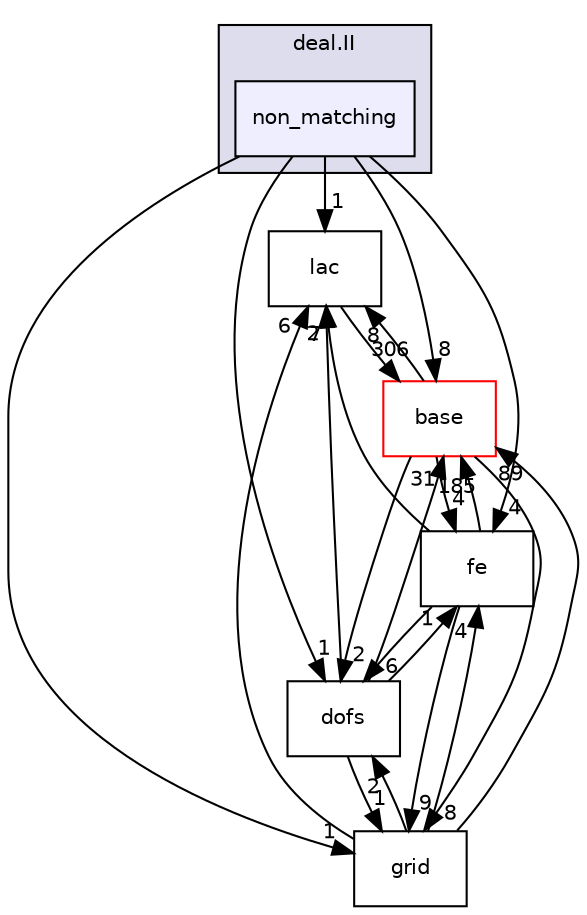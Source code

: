 digraph "include/deal.II/non_matching" {
  compound=true
  node [ fontsize="10", fontname="Helvetica"];
  edge [ labelfontsize="10", labelfontname="Helvetica"];
  subgraph clusterdir_ee90d91a514b839c31faec7a1d916f67 {
    graph [ bgcolor="#ddddee", pencolor="black", label="deal.II" fontname="Helvetica", fontsize="10", URL="dir_ee90d91a514b839c31faec7a1d916f67.html"]
  dir_1a13f2884faccc64ea82a419252cfc11 [shape=box, label="non_matching", style="filled", fillcolor="#eeeeff", pencolor="black", URL="dir_1a13f2884faccc64ea82a419252cfc11.html"];
  }
  dir_b2430326e20a3ae038db3bac19f0573b [shape=box label="lac" URL="dir_b2430326e20a3ae038db3bac19f0573b.html"];
  dir_a933ab6cde53f9fa4d29dc295cb0ac5f [shape=box label="grid" URL="dir_a933ab6cde53f9fa4d29dc295cb0ac5f.html"];
  dir_90a2ad6518b731f1dc196d14153b8b6b [shape=box label="base" fillcolor="white" style="filled" color="red" URL="dir_90a2ad6518b731f1dc196d14153b8b6b.html"];
  dir_1a6d8571b8eba91bded1d6534762df79 [shape=box label="dofs" URL="dir_1a6d8571b8eba91bded1d6534762df79.html"];
  dir_9706acb4d69a98d7c15ebe226493116f [shape=box label="fe" URL="dir_9706acb4d69a98d7c15ebe226493116f.html"];
  dir_b2430326e20a3ae038db3bac19f0573b->dir_90a2ad6518b731f1dc196d14153b8b6b [headlabel="306", labeldistance=1.5 headhref="dir_000013_000010.html"];
  dir_a933ab6cde53f9fa4d29dc295cb0ac5f->dir_b2430326e20a3ae038db3bac19f0573b [headlabel="6", labeldistance=1.5 headhref="dir_000019_000013.html"];
  dir_a933ab6cde53f9fa4d29dc295cb0ac5f->dir_90a2ad6518b731f1dc196d14153b8b6b [headlabel="89", labeldistance=1.5 headhref="dir_000019_000010.html"];
  dir_a933ab6cde53f9fa4d29dc295cb0ac5f->dir_1a6d8571b8eba91bded1d6534762df79 [headlabel="2", labeldistance=1.5 headhref="dir_000019_000106.html"];
  dir_a933ab6cde53f9fa4d29dc295cb0ac5f->dir_9706acb4d69a98d7c15ebe226493116f [headlabel="4", labeldistance=1.5 headhref="dir_000019_000016.html"];
  dir_1a13f2884faccc64ea82a419252cfc11->dir_b2430326e20a3ae038db3bac19f0573b [headlabel="1", labeldistance=1.5 headhref="dir_000118_000013.html"];
  dir_1a13f2884faccc64ea82a419252cfc11->dir_a933ab6cde53f9fa4d29dc295cb0ac5f [headlabel="1", labeldistance=1.5 headhref="dir_000118_000019.html"];
  dir_1a13f2884faccc64ea82a419252cfc11->dir_90a2ad6518b731f1dc196d14153b8b6b [headlabel="8", labeldistance=1.5 headhref="dir_000118_000010.html"];
  dir_1a13f2884faccc64ea82a419252cfc11->dir_1a6d8571b8eba91bded1d6534762df79 [headlabel="1", labeldistance=1.5 headhref="dir_000118_000106.html"];
  dir_1a13f2884faccc64ea82a419252cfc11->dir_9706acb4d69a98d7c15ebe226493116f [headlabel="4", labeldistance=1.5 headhref="dir_000118_000016.html"];
  dir_90a2ad6518b731f1dc196d14153b8b6b->dir_b2430326e20a3ae038db3bac19f0573b [headlabel="8", labeldistance=1.5 headhref="dir_000010_000013.html"];
  dir_90a2ad6518b731f1dc196d14153b8b6b->dir_a933ab6cde53f9fa4d29dc295cb0ac5f [headlabel="8", labeldistance=1.5 headhref="dir_000010_000019.html"];
  dir_90a2ad6518b731f1dc196d14153b8b6b->dir_1a6d8571b8eba91bded1d6534762df79 [headlabel="2", labeldistance=1.5 headhref="dir_000010_000106.html"];
  dir_90a2ad6518b731f1dc196d14153b8b6b->dir_9706acb4d69a98d7c15ebe226493116f [headlabel="4", labeldistance=1.5 headhref="dir_000010_000016.html"];
  dir_1a6d8571b8eba91bded1d6534762df79->dir_b2430326e20a3ae038db3bac19f0573b [headlabel="2", labeldistance=1.5 headhref="dir_000106_000013.html"];
  dir_1a6d8571b8eba91bded1d6534762df79->dir_a933ab6cde53f9fa4d29dc295cb0ac5f [headlabel="1", labeldistance=1.5 headhref="dir_000106_000019.html"];
  dir_1a6d8571b8eba91bded1d6534762df79->dir_90a2ad6518b731f1dc196d14153b8b6b [headlabel="31", labeldistance=1.5 headhref="dir_000106_000010.html"];
  dir_1a6d8571b8eba91bded1d6534762df79->dir_9706acb4d69a98d7c15ebe226493116f [headlabel="1", labeldistance=1.5 headhref="dir_000106_000016.html"];
  dir_9706acb4d69a98d7c15ebe226493116f->dir_b2430326e20a3ae038db3bac19f0573b [headlabel="7", labeldistance=1.5 headhref="dir_000016_000013.html"];
  dir_9706acb4d69a98d7c15ebe226493116f->dir_a933ab6cde53f9fa4d29dc295cb0ac5f [headlabel="9", labeldistance=1.5 headhref="dir_000016_000019.html"];
  dir_9706acb4d69a98d7c15ebe226493116f->dir_90a2ad6518b731f1dc196d14153b8b6b [headlabel="185", labeldistance=1.5 headhref="dir_000016_000010.html"];
  dir_9706acb4d69a98d7c15ebe226493116f->dir_1a6d8571b8eba91bded1d6534762df79 [headlabel="6", labeldistance=1.5 headhref="dir_000016_000106.html"];
}
